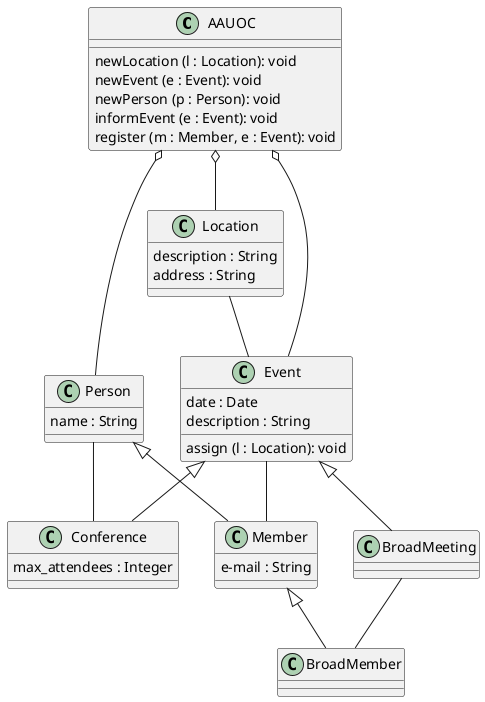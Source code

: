 @startuml

class AAUOC{
    newLocation (l : Location): void
    newEvent (e : Event): void
    newPerson (p : Person): void
    informEvent (e : Event): void
    register (m : Member, e : Event): void
}

class Location{
    description : String
    address : String
}

class Event{
    date : Date
    description : String
    assign (l : Location): void
}

class Conference{
    max_attendees : Integer
}

class BroadMeeting{

}

class Person{
    name : String
}

class Member{
    e-mail : String
}

class BroadMember{

}

AAUOC o-- Event
AAUOC o-- Location
AAUOC o-- Person
Location -- Event
Event -- Member
Person -- Conference
BroadMeeting -- BroadMember
Event <|-- Conference
Event <|-- BroadMeeting
Person <|-- Member
Member <|-- BroadMember

@enduml